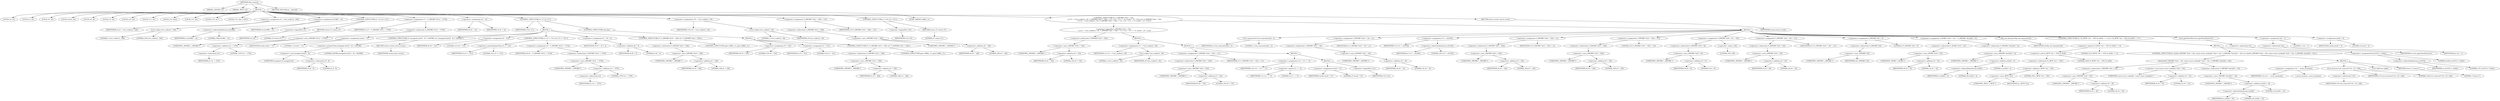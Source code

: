 digraph tftp_connect {  
"1000113" [label = "(METHOD,tftp_connect)" ]
"1000114" [label = "(PARAM,_DWORD *a1)" ]
"1000115" [label = "(PARAM,_BYTE *a2)" ]
"1000116" [label = "(BLOCK,,)" ]
"1000117" [label = "(LOCAL,v4: int)" ]
"1000118" [label = "(LOCAL,v5: int)" ]
"1000119" [label = "(LOCAL,v6: int)" ]
"1000120" [label = "(LOCAL,result: int)" ]
"1000121" [label = "(LOCAL,v8: int)" ]
"1000122" [label = "(LOCAL,v9: int)" ]
"1000123" [label = "(LOCAL,v10: int)" ]
"1000124" [label = "(LOCAL,v11: int)" ]
"1000125" [label = "(LOCAL,v12: bool)" ]
"1000126" [label = "(LOCAL,v13: int)" ]
"1000127" [label = "(LOCAL,v14: int *)" ]
"1000128" [label = "(LOCAL,v15: char [ 128 ])" ]
"1000129" [label = "(<operator>.assignment,v4 = Curl_ccalloc(1, 336))" ]
"1000130" [label = "(IDENTIFIER,v4,v4 = Curl_ccalloc(1, 336))" ]
"1000131" [label = "(Curl_ccalloc,Curl_ccalloc(1, 336))" ]
"1000132" [label = "(LITERAL,1,Curl_ccalloc(1, 336))" ]
"1000133" [label = "(LITERAL,336,Curl_ccalloc(1, 336))" ]
"1000134" [label = "(<operator>.assignment,a1[188] = v4)" ]
"1000135" [label = "(<operator>.indirectIndexAccess,a1[188])" ]
"1000136" [label = "(IDENTIFIER,a1,a1[188] = v4)" ]
"1000137" [label = "(LITERAL,188,a1[188] = v4)" ]
"1000138" [label = "(IDENTIFIER,v4,a1[188] = v4)" ]
"1000139" [label = "(CONTROL_STRUCTURE,if ( !v4 ),if ( !v4 ))" ]
"1000140" [label = "(<operator>.logicalNot,!v4)" ]
"1000141" [label = "(IDENTIFIER,v4,!v4)" ]
"1000142" [label = "(RETURN,return 27;,return 27;)" ]
"1000143" [label = "(LITERAL,27,return 27;)" ]
"1000144" [label = "(<operator>.assignment,v5 = *(_DWORD *)(*a1 + 1576))" ]
"1000145" [label = "(IDENTIFIER,v5,v5 = *(_DWORD *)(*a1 + 1576))" ]
"1000146" [label = "(<operator>.indirection,*(_DWORD *)(*a1 + 1576))" ]
"1000147" [label = "(<operator>.cast,(_DWORD *)(*a1 + 1576))" ]
"1000148" [label = "(UNKNOWN,_DWORD *,_DWORD *)" ]
"1000149" [label = "(<operator>.addition,*a1 + 1576)" ]
"1000150" [label = "(<operator>.indirection,*a1)" ]
"1000151" [label = "(IDENTIFIER,a1,*a1 + 1576)" ]
"1000152" [label = "(LITERAL,1576,*a1 + 1576)" ]
"1000153" [label = "(<operator>.assignment,v6 = v4)" ]
"1000154" [label = "(IDENTIFIER,v6,v6 = v4)" ]
"1000155" [label = "(IDENTIFIER,v4,v6 = v4)" ]
"1000156" [label = "(CONTROL_STRUCTURE,if ( v5 ),if ( v5 ))" ]
"1000157" [label = "(IDENTIFIER,v5,if ( v5 ))" ]
"1000158" [label = "(BLOCK,,)" ]
"1000159" [label = "(<operator>.assignment,result = 71)" ]
"1000160" [label = "(IDENTIFIER,result,result = 71)" ]
"1000161" [label = "(LITERAL,71,result = 71)" ]
"1000162" [label = "(CONTROL_STRUCTURE,if ( (unsigned int)(v5 - 8) > 0xFFB0 ),if ( (unsigned int)(v5 - 8) > 0xFFB0 ))" ]
"1000163" [label = "(<operator>.greaterThan,(unsigned int)(v5 - 8) > 0xFFB0)" ]
"1000164" [label = "(<operator>.cast,(unsigned int)(v5 - 8))" ]
"1000165" [label = "(UNKNOWN,unsigned int,unsigned int)" ]
"1000166" [label = "(<operator>.subtraction,v5 - 8)" ]
"1000167" [label = "(IDENTIFIER,v5,v5 - 8)" ]
"1000168" [label = "(LITERAL,8,v5 - 8)" ]
"1000169" [label = "(LITERAL,0xFFB0,(unsigned int)(v5 - 8) > 0xFFB0)" ]
"1000170" [label = "(RETURN,return result;,return result;)" ]
"1000171" [label = "(IDENTIFIER,result,return result;)" ]
"1000172" [label = "(<operator>.assignment,v8 = 512)" ]
"1000173" [label = "(IDENTIFIER,v8,v8 = 512)" ]
"1000174" [label = "(LITERAL,512,v8 = 512)" ]
"1000175" [label = "(CONTROL_STRUCTURE,if ( v5 >= 513 ),if ( v5 >= 513 ))" ]
"1000176" [label = "(<operator>.greaterEqualsThan,v5 >= 513)" ]
"1000177" [label = "(IDENTIFIER,v5,v5 >= 513)" ]
"1000178" [label = "(LITERAL,513,v5 >= 513)" ]
"1000179" [label = "(<operator>.assignment,v8 = *(_DWORD *)(*a1 + 1576))" ]
"1000180" [label = "(IDENTIFIER,v8,v8 = *(_DWORD *)(*a1 + 1576))" ]
"1000181" [label = "(<operator>.indirection,*(_DWORD *)(*a1 + 1576))" ]
"1000182" [label = "(<operator>.cast,(_DWORD *)(*a1 + 1576))" ]
"1000183" [label = "(UNKNOWN,_DWORD *,_DWORD *)" ]
"1000184" [label = "(<operator>.addition,*a1 + 1576)" ]
"1000185" [label = "(<operator>.indirection,*a1)" ]
"1000186" [label = "(IDENTIFIER,a1,*a1 + 1576)" ]
"1000187" [label = "(LITERAL,1576,*a1 + 1576)" ]
"1000188" [label = "(<operator>.assignment,v9 = v8 + 4)" ]
"1000189" [label = "(IDENTIFIER,v9,v9 = v8 + 4)" ]
"1000190" [label = "(<operator>.addition,v8 + 4)" ]
"1000191" [label = "(IDENTIFIER,v8,v8 + 4)" ]
"1000192" [label = "(LITERAL,4,v8 + 4)" ]
"1000193" [label = "(CONTROL_STRUCTURE,if ( *(_DWORD *)(v6 + 328) ),if ( *(_DWORD *)(v6 + 328) ))" ]
"1000194" [label = "(<operator>.indirection,*(_DWORD *)(v6 + 328))" ]
"1000195" [label = "(<operator>.cast,(_DWORD *)(v6 + 328))" ]
"1000196" [label = "(UNKNOWN,_DWORD *,_DWORD *)" ]
"1000197" [label = "(<operator>.addition,v6 + 328)" ]
"1000198" [label = "(IDENTIFIER,v6,v6 + 328)" ]
"1000199" [label = "(LITERAL,328,v6 + 328)" ]
"1000200" [label = "(CONTROL_STRUCTURE,goto LABEL_11;,goto LABEL_11;)" ]
"1000201" [label = "(CONTROL_STRUCTURE,else,else)" ]
"1000202" [label = "(BLOCK,,)" ]
"1000203" [label = "(<operator>.assignment,v9 = 516)" ]
"1000204" [label = "(IDENTIFIER,v9,v9 = 516)" ]
"1000205" [label = "(LITERAL,516,v9 = 516)" ]
"1000206" [label = "(<operator>.assignment,v5 = 512)" ]
"1000207" [label = "(IDENTIFIER,v5,v5 = 512)" ]
"1000208" [label = "(LITERAL,512,v5 = 512)" ]
"1000209" [label = "(CONTROL_STRUCTURE,if ( *(_DWORD *)(v4 + 328) ),if ( *(_DWORD *)(v4 + 328) ))" ]
"1000210" [label = "(<operator>.indirection,*(_DWORD *)(v4 + 328))" ]
"1000211" [label = "(<operator>.cast,(_DWORD *)(v4 + 328))" ]
"1000212" [label = "(UNKNOWN,_DWORD *,_DWORD *)" ]
"1000213" [label = "(<operator>.addition,v4 + 328)" ]
"1000214" [label = "(IDENTIFIER,v4,v4 + 328)" ]
"1000215" [label = "(LITERAL,328,v4 + 328)" ]
"1000216" [label = "(CONTROL_STRUCTURE,goto LABEL_11;,goto LABEL_11;)" ]
"1000217" [label = "(<operator>.assignment,v10 = Curl_ccalloc(1, v9))" ]
"1000218" [label = "(IDENTIFIER,v10,v10 = Curl_ccalloc(1, v9))" ]
"1000219" [label = "(Curl_ccalloc,Curl_ccalloc(1, v9))" ]
"1000220" [label = "(LITERAL,1,Curl_ccalloc(1, v9))" ]
"1000221" [label = "(IDENTIFIER,v9,Curl_ccalloc(1, v9))" ]
"1000222" [label = "(<operator>.assignment,*(_DWORD *)(v6 + 328) = v10)" ]
"1000223" [label = "(<operator>.indirection,*(_DWORD *)(v6 + 328))" ]
"1000224" [label = "(<operator>.cast,(_DWORD *)(v6 + 328))" ]
"1000225" [label = "(UNKNOWN,_DWORD *,_DWORD *)" ]
"1000226" [label = "(<operator>.addition,v6 + 328)" ]
"1000227" [label = "(IDENTIFIER,v6,v6 + 328)" ]
"1000228" [label = "(LITERAL,328,v6 + 328)" ]
"1000229" [label = "(IDENTIFIER,v10,*(_DWORD *)(v6 + 328) = v10)" ]
"1000230" [label = "(CONTROL_STRUCTURE,if ( !v10 ),if ( !v10 ))" ]
"1000231" [label = "(<operator>.logicalNot,!v10)" ]
"1000232" [label = "(IDENTIFIER,v10,!v10)" ]
"1000233" [label = "(RETURN,return 27;,return 27;)" ]
"1000234" [label = "(LITERAL,27,return 27;)" ]
"1000235" [label = "(JUMP_TARGET,LABEL_11)" ]
"1000236" [label = "(CONTROL_STRUCTURE,if ( *(_DWORD *)(v6 + 332)\n    || (v11 = Curl_ccalloc(1, v9), *(_DWORD *)(v6 + 332) = v11, v12 = v11 == 0, result = 27, !v12) ),if ( *(_DWORD *)(v6 + 332)\n    || (v11 = Curl_ccalloc(1, v9), *(_DWORD *)(v6 + 332) = v11, v12 = v11 == 0, result = 27, !v12) ))" ]
"1000237" [label = "(<operator>.logicalOr,*(_DWORD *)(v6 + 332)\n    || (v11 = Curl_ccalloc(1, v9), *(_DWORD *)(v6 + 332) = v11, v12 = v11 == 0, result = 27, !v12))" ]
"1000238" [label = "(<operator>.indirection,*(_DWORD *)(v6 + 332))" ]
"1000239" [label = "(<operator>.cast,(_DWORD *)(v6 + 332))" ]
"1000240" [label = "(UNKNOWN,_DWORD *,_DWORD *)" ]
"1000241" [label = "(<operator>.addition,v6 + 332)" ]
"1000242" [label = "(IDENTIFIER,v6,v6 + 332)" ]
"1000243" [label = "(LITERAL,332,v6 + 332)" ]
"1000244" [label = "(BLOCK,,)" ]
"1000245" [label = "(<operator>.assignment,v11 = Curl_ccalloc(1, v9))" ]
"1000246" [label = "(IDENTIFIER,v11,v11 = Curl_ccalloc(1, v9))" ]
"1000247" [label = "(Curl_ccalloc,Curl_ccalloc(1, v9))" ]
"1000248" [label = "(LITERAL,1,Curl_ccalloc(1, v9))" ]
"1000249" [label = "(IDENTIFIER,v9,Curl_ccalloc(1, v9))" ]
"1000250" [label = "(BLOCK,,)" ]
"1000251" [label = "(<operator>.assignment,*(_DWORD *)(v6 + 332) = v11)" ]
"1000252" [label = "(<operator>.indirection,*(_DWORD *)(v6 + 332))" ]
"1000253" [label = "(<operator>.cast,(_DWORD *)(v6 + 332))" ]
"1000254" [label = "(UNKNOWN,_DWORD *,_DWORD *)" ]
"1000255" [label = "(<operator>.addition,v6 + 332)" ]
"1000256" [label = "(IDENTIFIER,v6,v6 + 332)" ]
"1000257" [label = "(LITERAL,332,v6 + 332)" ]
"1000258" [label = "(IDENTIFIER,v11,*(_DWORD *)(v6 + 332) = v11)" ]
"1000259" [label = "(BLOCK,,)" ]
"1000260" [label = "(<operator>.assignment,v12 = v11 == 0)" ]
"1000261" [label = "(IDENTIFIER,v12,v12 = v11 == 0)" ]
"1000262" [label = "(<operator>.equals,v11 == 0)" ]
"1000263" [label = "(IDENTIFIER,v11,v11 == 0)" ]
"1000264" [label = "(LITERAL,0,v11 == 0)" ]
"1000265" [label = "(BLOCK,,)" ]
"1000266" [label = "(<operator>.assignment,result = 27)" ]
"1000267" [label = "(IDENTIFIER,result,result = 27)" ]
"1000268" [label = "(LITERAL,27,result = 27)" ]
"1000269" [label = "(<operator>.logicalNot,!v12)" ]
"1000270" [label = "(IDENTIFIER,v12,!v12)" ]
"1000271" [label = "(BLOCK,,)" ]
"1000272" [label = "(Curl_conncontrol,Curl_conncontrol(a1, 1))" ]
"1000273" [label = "(IDENTIFIER,a1,Curl_conncontrol(a1, 1))" ]
"1000274" [label = "(LITERAL,1,Curl_conncontrol(a1, 1))" ]
"1000275" [label = "(<operator>.assignment,*(_DWORD *)(v6 + 16) = a1)" ]
"1000276" [label = "(<operator>.indirection,*(_DWORD *)(v6 + 16))" ]
"1000277" [label = "(<operator>.cast,(_DWORD *)(v6 + 16))" ]
"1000278" [label = "(UNKNOWN,_DWORD *,_DWORD *)" ]
"1000279" [label = "(<operator>.addition,v6 + 16)" ]
"1000280" [label = "(IDENTIFIER,v6,v6 + 16)" ]
"1000281" [label = "(LITERAL,16,v6 + 16)" ]
"1000282" [label = "(IDENTIFIER,a1,*(_DWORD *)(v6 + 16) = a1)" ]
"1000283" [label = "(<operator>.assignment,v13 = a1[105])" ]
"1000284" [label = "(IDENTIFIER,v13,v13 = a1[105])" ]
"1000285" [label = "(<operator>.indirectIndexAccess,a1[105])" ]
"1000286" [label = "(IDENTIFIER,a1,v13 = a1[105])" ]
"1000287" [label = "(LITERAL,105,v13 = a1[105])" ]
"1000288" [label = "(<operator>.assignment,*(_DWORD *)(v6 + 324) = v5)" ]
"1000289" [label = "(<operator>.indirection,*(_DWORD *)(v6 + 324))" ]
"1000290" [label = "(<operator>.cast,(_DWORD *)(v6 + 324))" ]
"1000291" [label = "(UNKNOWN,_DWORD *,_DWORD *)" ]
"1000292" [label = "(<operator>.addition,v6 + 324)" ]
"1000293" [label = "(IDENTIFIER,v6,v6 + 324)" ]
"1000294" [label = "(LITERAL,324,v6 + 324)" ]
"1000295" [label = "(IDENTIFIER,v5,*(_DWORD *)(v6 + 324) = v5)" ]
"1000296" [label = "(<operator>.assignment,*(_DWORD *)(v6 + 320) = 512)" ]
"1000297" [label = "(<operator>.indirection,*(_DWORD *)(v6 + 320))" ]
"1000298" [label = "(<operator>.cast,(_DWORD *)(v6 + 320))" ]
"1000299" [label = "(UNKNOWN,_DWORD *,_DWORD *)" ]
"1000300" [label = "(<operator>.addition,v6 + 320)" ]
"1000301" [label = "(IDENTIFIER,v6,v6 + 320)" ]
"1000302" [label = "(LITERAL,320,v6 + 320)" ]
"1000303" [label = "(LITERAL,512,*(_DWORD *)(v6 + 320) = 512)" ]
"1000304" [label = "(<operator>.assignment,*(_DWORD *)(v6 + 8) = -100)" ]
"1000305" [label = "(<operator>.indirection,*(_DWORD *)(v6 + 8))" ]
"1000306" [label = "(<operator>.cast,(_DWORD *)(v6 + 8))" ]
"1000307" [label = "(UNKNOWN,_DWORD *,_DWORD *)" ]
"1000308" [label = "(<operator>.addition,v6 + 8)" ]
"1000309" [label = "(IDENTIFIER,v6,v6 + 8)" ]
"1000310" [label = "(LITERAL,8,v6 + 8)" ]
"1000311" [label = "(<operator>.minus,-100)" ]
"1000312" [label = "(LITERAL,100,-100)" ]
"1000313" [label = "(<operator>.assignment,*(_DWORD *)(v6 + 20) = v13)" ]
"1000314" [label = "(<operator>.indirection,*(_DWORD *)(v6 + 20))" ]
"1000315" [label = "(<operator>.cast,(_DWORD *)(v6 + 20))" ]
"1000316" [label = "(UNKNOWN,_DWORD *,_DWORD *)" ]
"1000317" [label = "(<operator>.addition,v6 + 20)" ]
"1000318" [label = "(IDENTIFIER,v6,v6 + 20)" ]
"1000319" [label = "(LITERAL,20,v6 + 20)" ]
"1000320" [label = "(IDENTIFIER,v13,*(_DWORD *)(v6 + 20) = v13)" ]
"1000321" [label = "(<operator>.assignment,*(_DWORD *)v6 = 0)" ]
"1000322" [label = "(<operator>.indirection,*(_DWORD *)v6)" ]
"1000323" [label = "(<operator>.cast,(_DWORD *)v6)" ]
"1000324" [label = "(UNKNOWN,_DWORD *,_DWORD *)" ]
"1000325" [label = "(IDENTIFIER,v6,(_DWORD *)v6)" ]
"1000326" [label = "(LITERAL,0,*(_DWORD *)v6 = 0)" ]
"1000327" [label = "(<operator>.assignment,*(_WORD *)(v6 + 52) = *(_DWORD *)(a1[20] + 4))" ]
"1000328" [label = "(<operator>.indirection,*(_WORD *)(v6 + 52))" ]
"1000329" [label = "(<operator>.cast,(_WORD *)(v6 + 52))" ]
"1000330" [label = "(UNKNOWN,_WORD *,_WORD *)" ]
"1000331" [label = "(<operator>.addition,v6 + 52)" ]
"1000332" [label = "(IDENTIFIER,v6,v6 + 52)" ]
"1000333" [label = "(LITERAL,52,v6 + 52)" ]
"1000334" [label = "(<operator>.indirection,*(_DWORD *)(a1[20] + 4))" ]
"1000335" [label = "(<operator>.cast,(_DWORD *)(a1[20] + 4))" ]
"1000336" [label = "(UNKNOWN,_DWORD *,_DWORD *)" ]
"1000337" [label = "(<operator>.addition,a1[20] + 4)" ]
"1000338" [label = "(<operator>.indirectIndexAccess,a1[20])" ]
"1000339" [label = "(IDENTIFIER,a1,a1[20] + 4)" ]
"1000340" [label = "(LITERAL,20,a1[20] + 4)" ]
"1000341" [label = "(LITERAL,4,a1[20] + 4)" ]
"1000342" [label = "(tftp_set_timeouts,tftp_set_timeouts(v6))" ]
"1000343" [label = "(IDENTIFIER,v6,tftp_set_timeouts(v6))" ]
"1000344" [label = "(CONTROL_STRUCTURE,if ( (*((_BYTE *)a1 + 591) & 0x40) == 0 ),if ( (*((_BYTE *)a1 + 591) & 0x40) == 0 ))" ]
"1000345" [label = "(<operator>.equals,(*((_BYTE *)a1 + 591) & 0x40) == 0)" ]
"1000346" [label = "(<operator>.and,*((_BYTE *)a1 + 591) & 0x40)" ]
"1000347" [label = "(<operator>.indirection,*((_BYTE *)a1 + 591))" ]
"1000348" [label = "(<operator>.addition,(_BYTE *)a1 + 591)" ]
"1000349" [label = "(<operator>.cast,(_BYTE *)a1)" ]
"1000350" [label = "(UNKNOWN,_BYTE *,_BYTE *)" ]
"1000351" [label = "(IDENTIFIER,a1,(_BYTE *)a1)" ]
"1000352" [label = "(LITERAL,591,(_BYTE *)a1 + 591)" ]
"1000353" [label = "(LITERAL,0x40,*((_BYTE *)a1 + 591) & 0x40)" ]
"1000354" [label = "(LITERAL,0,(*((_BYTE *)a1 + 591) & 0x40) == 0)" ]
"1000355" [label = "(BLOCK,,)" ]
"1000356" [label = "(CONTROL_STRUCTURE,if ( bind(*(_DWORD *)(v6 + 20), (const struct sockaddr *)(v6 + 52), *(_DWORD *)(a1[20] + 16)) ),if ( bind(*(_DWORD *)(v6 + 20), (const struct sockaddr *)(v6 + 52), *(_DWORD *)(a1[20] + 16)) ))" ]
"1000357" [label = "(bind,bind(*(_DWORD *)(v6 + 20), (const struct sockaddr *)(v6 + 52), *(_DWORD *)(a1[20] + 16)))" ]
"1000358" [label = "(<operator>.indirection,*(_DWORD *)(v6 + 20))" ]
"1000359" [label = "(<operator>.cast,(_DWORD *)(v6 + 20))" ]
"1000360" [label = "(UNKNOWN,_DWORD *,_DWORD *)" ]
"1000361" [label = "(<operator>.addition,v6 + 20)" ]
"1000362" [label = "(IDENTIFIER,v6,v6 + 20)" ]
"1000363" [label = "(LITERAL,20,v6 + 20)" ]
"1000364" [label = "(<operator>.cast,(const struct sockaddr *)(v6 + 52))" ]
"1000365" [label = "(UNKNOWN,const struct sockaddr *,const struct sockaddr *)" ]
"1000366" [label = "(<operator>.addition,v6 + 52)" ]
"1000367" [label = "(IDENTIFIER,v6,v6 + 52)" ]
"1000368" [label = "(LITERAL,52,v6 + 52)" ]
"1000369" [label = "(<operator>.indirection,*(_DWORD *)(a1[20] + 16))" ]
"1000370" [label = "(<operator>.cast,(_DWORD *)(a1[20] + 16))" ]
"1000371" [label = "(UNKNOWN,_DWORD *,_DWORD *)" ]
"1000372" [label = "(<operator>.addition,a1[20] + 16)" ]
"1000373" [label = "(<operator>.indirectIndexAccess,a1[20])" ]
"1000374" [label = "(IDENTIFIER,a1,a1[20] + 16)" ]
"1000375" [label = "(LITERAL,20,a1[20] + 16)" ]
"1000376" [label = "(LITERAL,16,a1[20] + 16)" ]
"1000377" [label = "(BLOCK,,)" ]
"1000378" [label = "(<operator>.assignment,v14 = _errno_location())" ]
"1000379" [label = "(IDENTIFIER,v14,v14 = _errno_location())" ]
"1000380" [label = "(_errno_location,_errno_location())" ]
"1000381" [label = "(Curl_strerror,Curl_strerror(*v14, v15, 128))" ]
"1000382" [label = "(<operator>.indirection,*v14)" ]
"1000383" [label = "(IDENTIFIER,v14,Curl_strerror(*v14, v15, 128))" ]
"1000384" [label = "(IDENTIFIER,v15,Curl_strerror(*v14, v15, 128))" ]
"1000385" [label = "(LITERAL,128,Curl_strerror(*v14, v15, 128))" ]
"1000386" [label = "(Curl_failf,Curl_failf())" ]
"1000387" [label = "(RETURN,return 7;,return 7;)" ]
"1000388" [label = "(LITERAL,7,return 7;)" ]
"1000389" [label = "(<operators>.assignmentOr,a1[147] |= 0x40u)" ]
"1000390" [label = "(<operator>.indirectIndexAccess,a1[147])" ]
"1000391" [label = "(IDENTIFIER,a1,a1[147] |= 0x40u)" ]
"1000392" [label = "(LITERAL,147,a1[147] |= 0x40u)" ]
"1000393" [label = "(LITERAL,0x40u,a1[147] |= 0x40u)" ]
"1000394" [label = "(Curl_pgrsStartNow,Curl_pgrsStartNow(*a1))" ]
"1000395" [label = "(<operator>.indirection,*a1)" ]
"1000396" [label = "(IDENTIFIER,a1,Curl_pgrsStartNow(*a1))" ]
"1000397" [label = "(<operator>.assignment,*a2 = 1)" ]
"1000398" [label = "(<operator>.indirection,*a2)" ]
"1000399" [label = "(IDENTIFIER,a2,*a2 = 1)" ]
"1000400" [label = "(LITERAL,1,*a2 = 1)" ]
"1000401" [label = "(<operator>.assignment,result = 0)" ]
"1000402" [label = "(IDENTIFIER,result,result = 0)" ]
"1000403" [label = "(LITERAL,0,result = 0)" ]
"1000404" [label = "(RETURN,return result;,return result;)" ]
"1000405" [label = "(IDENTIFIER,result,return result;)" ]
"1000406" [label = "(METHOD_RETURN,int __fastcall)" ]
  "1000113" -> "1000114" 
  "1000113" -> "1000115" 
  "1000113" -> "1000116" 
  "1000113" -> "1000406" 
  "1000116" -> "1000117" 
  "1000116" -> "1000118" 
  "1000116" -> "1000119" 
  "1000116" -> "1000120" 
  "1000116" -> "1000121" 
  "1000116" -> "1000122" 
  "1000116" -> "1000123" 
  "1000116" -> "1000124" 
  "1000116" -> "1000125" 
  "1000116" -> "1000126" 
  "1000116" -> "1000127" 
  "1000116" -> "1000128" 
  "1000116" -> "1000129" 
  "1000116" -> "1000134" 
  "1000116" -> "1000139" 
  "1000116" -> "1000144" 
  "1000116" -> "1000153" 
  "1000116" -> "1000156" 
  "1000116" -> "1000217" 
  "1000116" -> "1000222" 
  "1000116" -> "1000230" 
  "1000116" -> "1000235" 
  "1000116" -> "1000236" 
  "1000116" -> "1000404" 
  "1000129" -> "1000130" 
  "1000129" -> "1000131" 
  "1000131" -> "1000132" 
  "1000131" -> "1000133" 
  "1000134" -> "1000135" 
  "1000134" -> "1000138" 
  "1000135" -> "1000136" 
  "1000135" -> "1000137" 
  "1000139" -> "1000140" 
  "1000139" -> "1000142" 
  "1000140" -> "1000141" 
  "1000142" -> "1000143" 
  "1000144" -> "1000145" 
  "1000144" -> "1000146" 
  "1000146" -> "1000147" 
  "1000147" -> "1000148" 
  "1000147" -> "1000149" 
  "1000149" -> "1000150" 
  "1000149" -> "1000152" 
  "1000150" -> "1000151" 
  "1000153" -> "1000154" 
  "1000153" -> "1000155" 
  "1000156" -> "1000157" 
  "1000156" -> "1000158" 
  "1000156" -> "1000201" 
  "1000158" -> "1000159" 
  "1000158" -> "1000162" 
  "1000158" -> "1000172" 
  "1000158" -> "1000175" 
  "1000158" -> "1000188" 
  "1000158" -> "1000193" 
  "1000159" -> "1000160" 
  "1000159" -> "1000161" 
  "1000162" -> "1000163" 
  "1000162" -> "1000170" 
  "1000163" -> "1000164" 
  "1000163" -> "1000169" 
  "1000164" -> "1000165" 
  "1000164" -> "1000166" 
  "1000166" -> "1000167" 
  "1000166" -> "1000168" 
  "1000170" -> "1000171" 
  "1000172" -> "1000173" 
  "1000172" -> "1000174" 
  "1000175" -> "1000176" 
  "1000175" -> "1000179" 
  "1000176" -> "1000177" 
  "1000176" -> "1000178" 
  "1000179" -> "1000180" 
  "1000179" -> "1000181" 
  "1000181" -> "1000182" 
  "1000182" -> "1000183" 
  "1000182" -> "1000184" 
  "1000184" -> "1000185" 
  "1000184" -> "1000187" 
  "1000185" -> "1000186" 
  "1000188" -> "1000189" 
  "1000188" -> "1000190" 
  "1000190" -> "1000191" 
  "1000190" -> "1000192" 
  "1000193" -> "1000194" 
  "1000193" -> "1000200" 
  "1000194" -> "1000195" 
  "1000195" -> "1000196" 
  "1000195" -> "1000197" 
  "1000197" -> "1000198" 
  "1000197" -> "1000199" 
  "1000201" -> "1000202" 
  "1000202" -> "1000203" 
  "1000202" -> "1000206" 
  "1000202" -> "1000209" 
  "1000203" -> "1000204" 
  "1000203" -> "1000205" 
  "1000206" -> "1000207" 
  "1000206" -> "1000208" 
  "1000209" -> "1000210" 
  "1000209" -> "1000216" 
  "1000210" -> "1000211" 
  "1000211" -> "1000212" 
  "1000211" -> "1000213" 
  "1000213" -> "1000214" 
  "1000213" -> "1000215" 
  "1000217" -> "1000218" 
  "1000217" -> "1000219" 
  "1000219" -> "1000220" 
  "1000219" -> "1000221" 
  "1000222" -> "1000223" 
  "1000222" -> "1000229" 
  "1000223" -> "1000224" 
  "1000224" -> "1000225" 
  "1000224" -> "1000226" 
  "1000226" -> "1000227" 
  "1000226" -> "1000228" 
  "1000230" -> "1000231" 
  "1000230" -> "1000233" 
  "1000231" -> "1000232" 
  "1000233" -> "1000234" 
  "1000236" -> "1000237" 
  "1000236" -> "1000271" 
  "1000237" -> "1000238" 
  "1000237" -> "1000244" 
  "1000238" -> "1000239" 
  "1000239" -> "1000240" 
  "1000239" -> "1000241" 
  "1000241" -> "1000242" 
  "1000241" -> "1000243" 
  "1000244" -> "1000245" 
  "1000244" -> "1000250" 
  "1000245" -> "1000246" 
  "1000245" -> "1000247" 
  "1000247" -> "1000248" 
  "1000247" -> "1000249" 
  "1000250" -> "1000251" 
  "1000250" -> "1000259" 
  "1000251" -> "1000252" 
  "1000251" -> "1000258" 
  "1000252" -> "1000253" 
  "1000253" -> "1000254" 
  "1000253" -> "1000255" 
  "1000255" -> "1000256" 
  "1000255" -> "1000257" 
  "1000259" -> "1000260" 
  "1000259" -> "1000265" 
  "1000260" -> "1000261" 
  "1000260" -> "1000262" 
  "1000262" -> "1000263" 
  "1000262" -> "1000264" 
  "1000265" -> "1000266" 
  "1000265" -> "1000269" 
  "1000266" -> "1000267" 
  "1000266" -> "1000268" 
  "1000269" -> "1000270" 
  "1000271" -> "1000272" 
  "1000271" -> "1000275" 
  "1000271" -> "1000283" 
  "1000271" -> "1000288" 
  "1000271" -> "1000296" 
  "1000271" -> "1000304" 
  "1000271" -> "1000313" 
  "1000271" -> "1000321" 
  "1000271" -> "1000327" 
  "1000271" -> "1000342" 
  "1000271" -> "1000344" 
  "1000271" -> "1000394" 
  "1000271" -> "1000397" 
  "1000271" -> "1000401" 
  "1000272" -> "1000273" 
  "1000272" -> "1000274" 
  "1000275" -> "1000276" 
  "1000275" -> "1000282" 
  "1000276" -> "1000277" 
  "1000277" -> "1000278" 
  "1000277" -> "1000279" 
  "1000279" -> "1000280" 
  "1000279" -> "1000281" 
  "1000283" -> "1000284" 
  "1000283" -> "1000285" 
  "1000285" -> "1000286" 
  "1000285" -> "1000287" 
  "1000288" -> "1000289" 
  "1000288" -> "1000295" 
  "1000289" -> "1000290" 
  "1000290" -> "1000291" 
  "1000290" -> "1000292" 
  "1000292" -> "1000293" 
  "1000292" -> "1000294" 
  "1000296" -> "1000297" 
  "1000296" -> "1000303" 
  "1000297" -> "1000298" 
  "1000298" -> "1000299" 
  "1000298" -> "1000300" 
  "1000300" -> "1000301" 
  "1000300" -> "1000302" 
  "1000304" -> "1000305" 
  "1000304" -> "1000311" 
  "1000305" -> "1000306" 
  "1000306" -> "1000307" 
  "1000306" -> "1000308" 
  "1000308" -> "1000309" 
  "1000308" -> "1000310" 
  "1000311" -> "1000312" 
  "1000313" -> "1000314" 
  "1000313" -> "1000320" 
  "1000314" -> "1000315" 
  "1000315" -> "1000316" 
  "1000315" -> "1000317" 
  "1000317" -> "1000318" 
  "1000317" -> "1000319" 
  "1000321" -> "1000322" 
  "1000321" -> "1000326" 
  "1000322" -> "1000323" 
  "1000323" -> "1000324" 
  "1000323" -> "1000325" 
  "1000327" -> "1000328" 
  "1000327" -> "1000334" 
  "1000328" -> "1000329" 
  "1000329" -> "1000330" 
  "1000329" -> "1000331" 
  "1000331" -> "1000332" 
  "1000331" -> "1000333" 
  "1000334" -> "1000335" 
  "1000335" -> "1000336" 
  "1000335" -> "1000337" 
  "1000337" -> "1000338" 
  "1000337" -> "1000341" 
  "1000338" -> "1000339" 
  "1000338" -> "1000340" 
  "1000342" -> "1000343" 
  "1000344" -> "1000345" 
  "1000344" -> "1000355" 
  "1000345" -> "1000346" 
  "1000345" -> "1000354" 
  "1000346" -> "1000347" 
  "1000346" -> "1000353" 
  "1000347" -> "1000348" 
  "1000348" -> "1000349" 
  "1000348" -> "1000352" 
  "1000349" -> "1000350" 
  "1000349" -> "1000351" 
  "1000355" -> "1000356" 
  "1000355" -> "1000389" 
  "1000356" -> "1000357" 
  "1000356" -> "1000377" 
  "1000357" -> "1000358" 
  "1000357" -> "1000364" 
  "1000357" -> "1000369" 
  "1000358" -> "1000359" 
  "1000359" -> "1000360" 
  "1000359" -> "1000361" 
  "1000361" -> "1000362" 
  "1000361" -> "1000363" 
  "1000364" -> "1000365" 
  "1000364" -> "1000366" 
  "1000366" -> "1000367" 
  "1000366" -> "1000368" 
  "1000369" -> "1000370" 
  "1000370" -> "1000371" 
  "1000370" -> "1000372" 
  "1000372" -> "1000373" 
  "1000372" -> "1000376" 
  "1000373" -> "1000374" 
  "1000373" -> "1000375" 
  "1000377" -> "1000378" 
  "1000377" -> "1000381" 
  "1000377" -> "1000386" 
  "1000377" -> "1000387" 
  "1000378" -> "1000379" 
  "1000378" -> "1000380" 
  "1000381" -> "1000382" 
  "1000381" -> "1000384" 
  "1000381" -> "1000385" 
  "1000382" -> "1000383" 
  "1000387" -> "1000388" 
  "1000389" -> "1000390" 
  "1000389" -> "1000393" 
  "1000390" -> "1000391" 
  "1000390" -> "1000392" 
  "1000394" -> "1000395" 
  "1000395" -> "1000396" 
  "1000397" -> "1000398" 
  "1000397" -> "1000400" 
  "1000398" -> "1000399" 
  "1000401" -> "1000402" 
  "1000401" -> "1000403" 
  "1000404" -> "1000405" 
}
